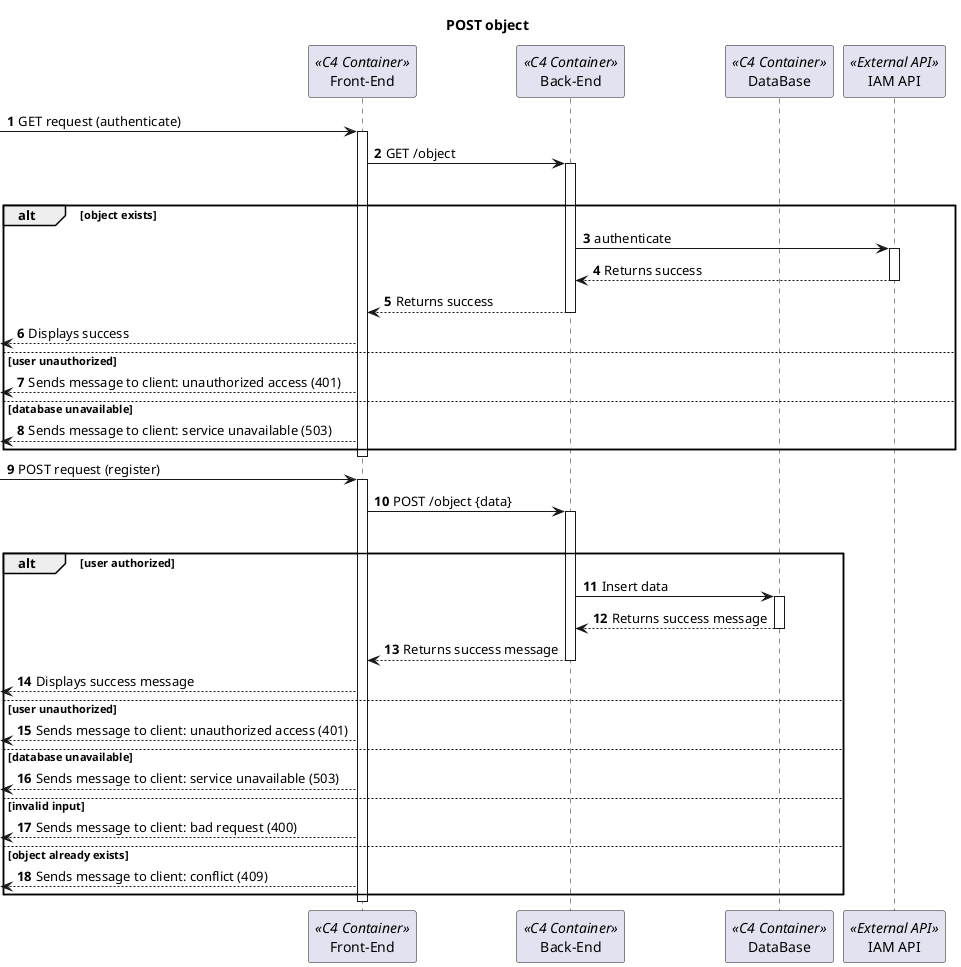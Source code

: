 @startuml Process View - Level 2

autonumber
skinparam packageStyle rect

title POST object

participant "Front-End" as FE <<C4 Container>>
participant "Back-End" as BE <<C4 Container>>
participant "DataBase" as DB <<C4 Container>>
participant "IAM API" as IAM <<External API>>

-> FE: GET request (authenticate)
activate FE
FE -> BE: GET /object
activate BE
alt user authorized

    alt object exists

        BE -> IAM: authenticate
        activate IAM
        IAM --> BE: Returns success
        deactivate IAM

        BE --> FE: Returns success
        deactivate BE
        <-- FE: Displays success

else user unauthorized

<-- FE: Sends message to client: unauthorized access (401)
else database unavailable
<-- FE: Sends message to client: service unavailable (503)
end alt
deactivate FE


-> FE: POST request (register)
activate FE
FE -> BE: POST /object {data}
activate BE
alt user authorized

    alt user authorized

        BE -> DB: Insert data
        activate DB
        DB --> BE: Returns success message
        deactivate DB



        BE --> FE: Returns success message
        deactivate BE
        <-- FE: Displays success message
    
else user unauthorized

<-- FE: Sends message to client: unauthorized access (401)
else database unavailable
<-- FE: Sends message to client: service unavailable (503)
else invalid input

<-- FE: Sends message to client: bad request (400)

else object already exists

<-- FE: Sends message to client: conflict (409)

end alt
deactivate FE

@enduml